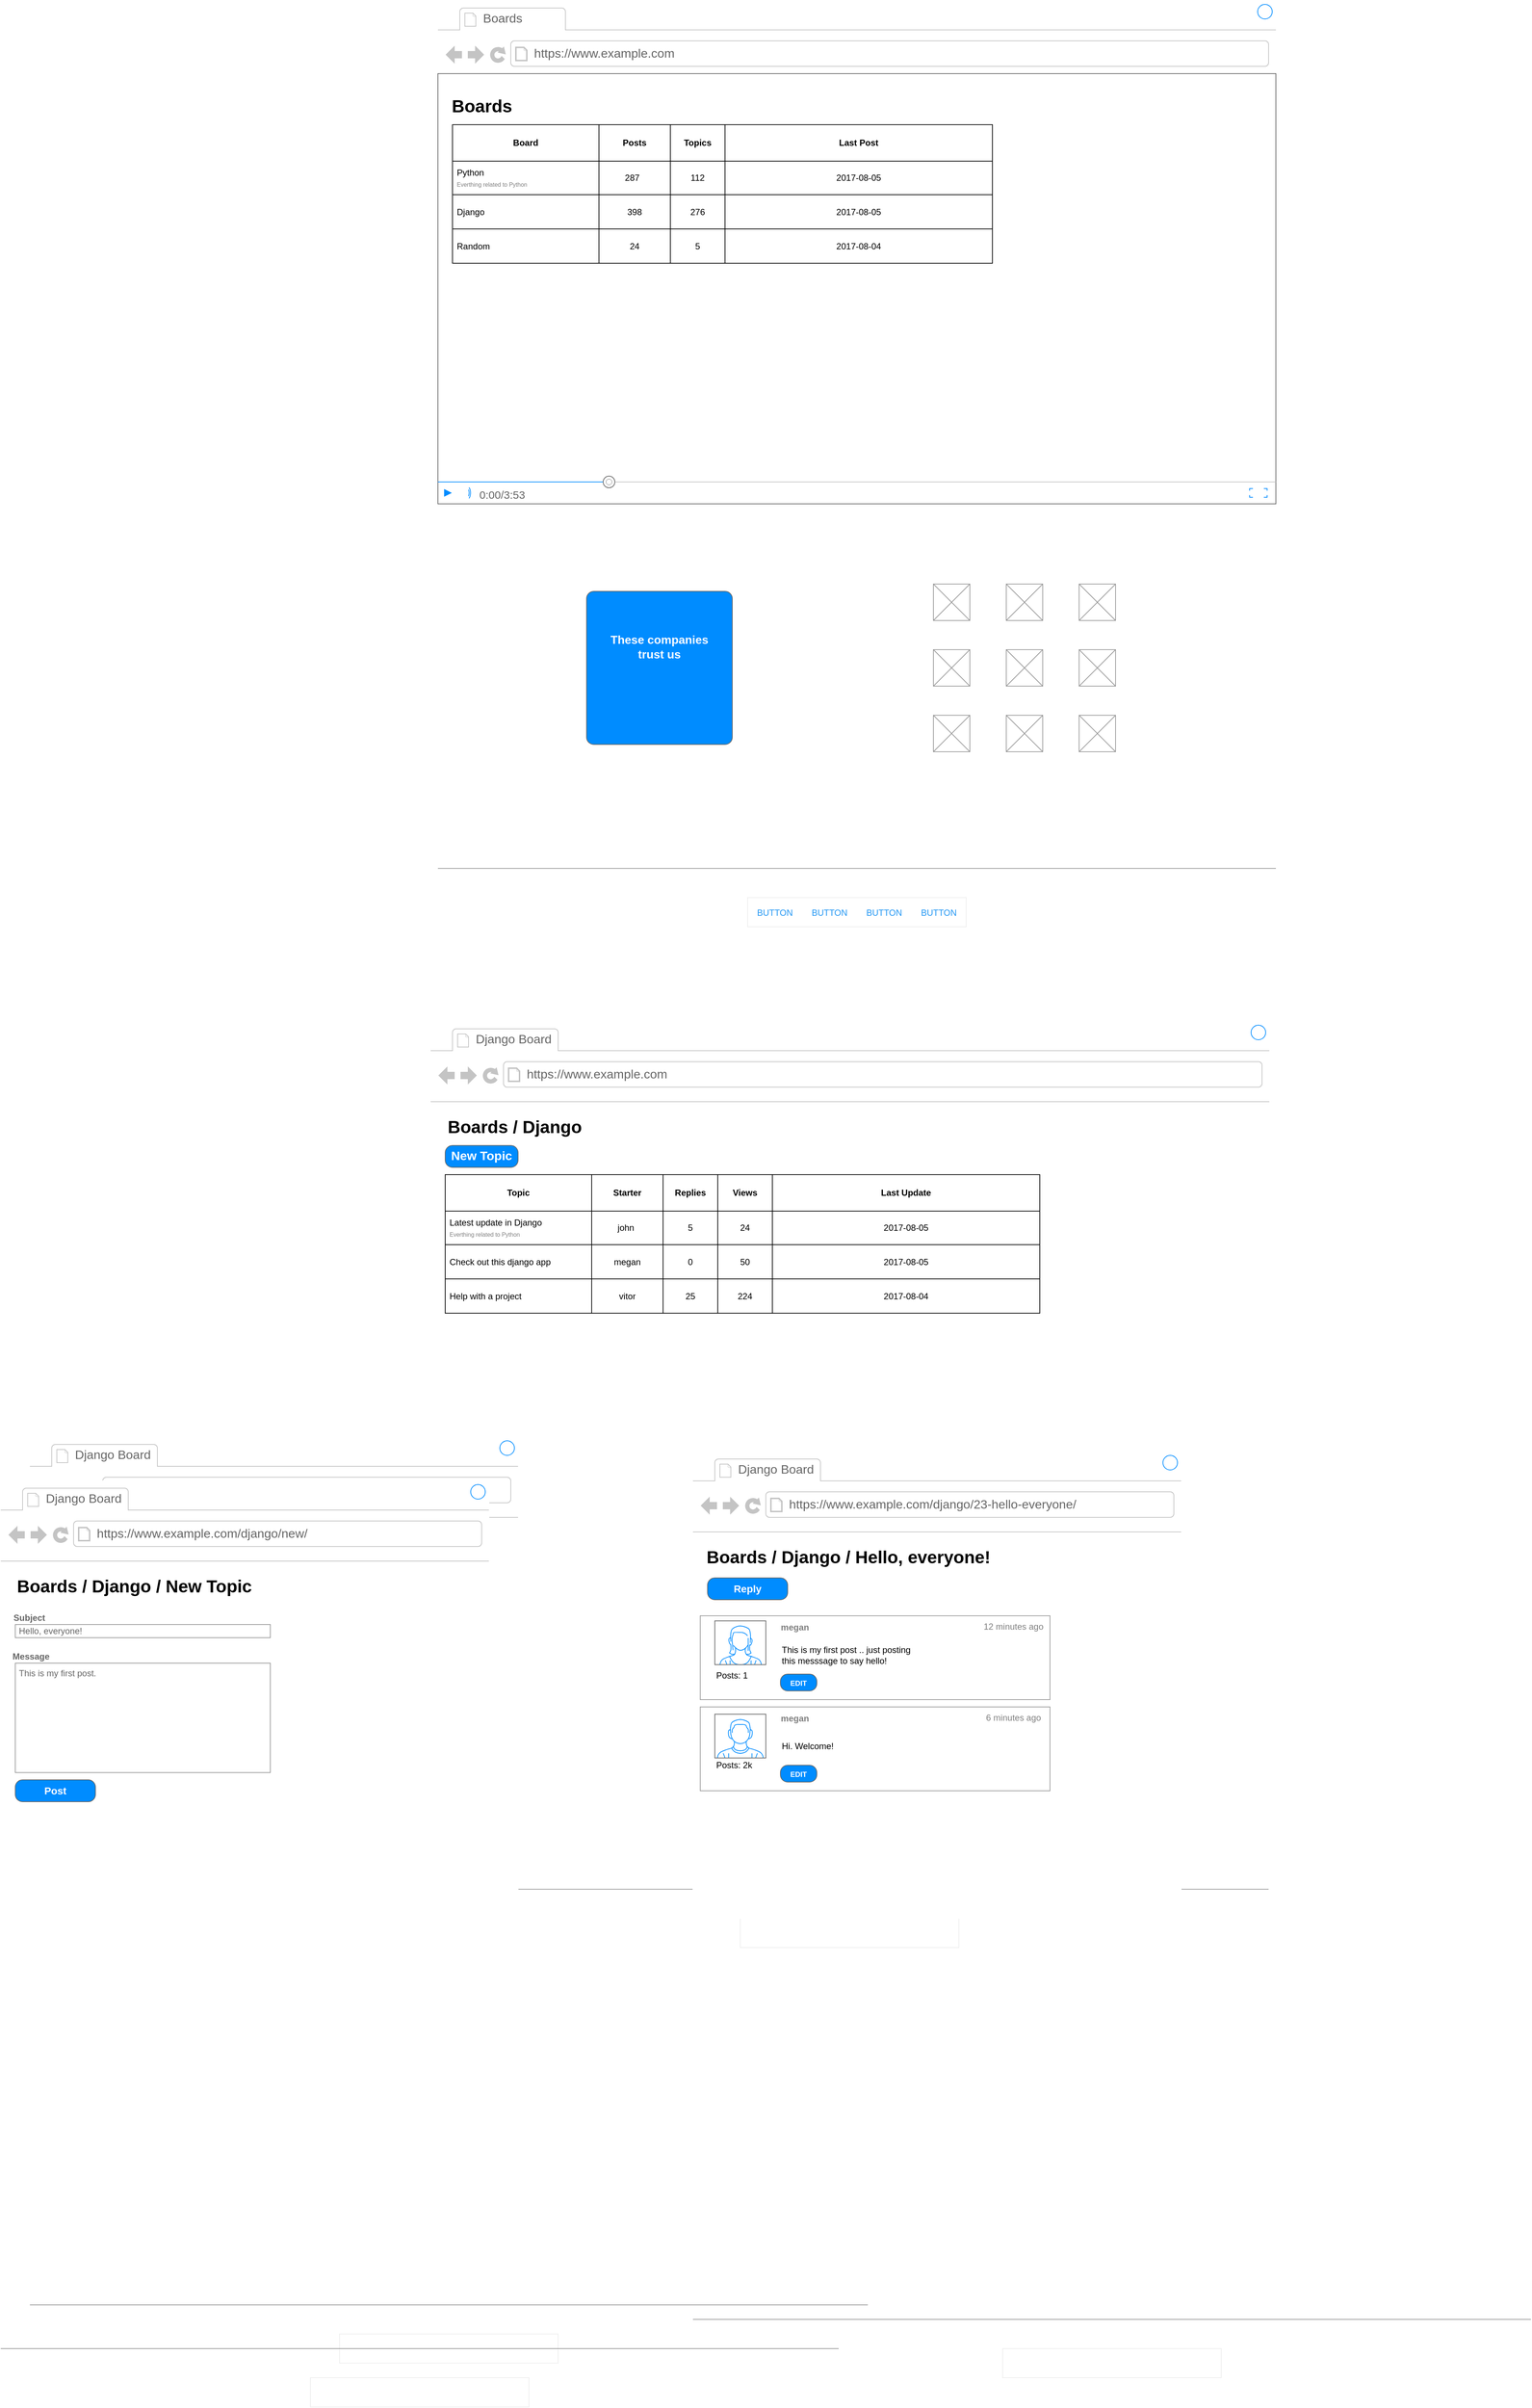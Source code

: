 <mxfile version="22.1.17" type="github">
  <diagram id="piDafpqhtRUU5qUU-vj8" name="Page-1">
    <mxGraphModel dx="1472" dy="533" grid="1" gridSize="10" guides="1" tooltips="1" connect="1" arrows="1" fold="1" page="1" pageScale="1" pageWidth="827" pageHeight="1169" math="0" shadow="0">
      <root>
        <mxCell id="0" />
        <mxCell id="1" parent="0" />
        <mxCell id="8962rQQDY3VNNf6We3Pp-1" value="" style="strokeWidth=1;shadow=0;dashed=0;align=center;html=1;shape=mxgraph.mockup.containers.browserWindow;rSize=0;strokeColor2=#008cff;strokeColor3=#c4c4c4;mainText=,;recursiveResize=0;strokeColor=#FFFFFF;fontColor=#FFFFFF;" parent="1" vertex="1">
          <mxGeometry x="30" y="20" width="1150" height="1330" as="geometry" />
        </mxCell>
        <mxCell id="8962rQQDY3VNNf6We3Pp-2" value="Boards" style="strokeWidth=1;shadow=0;dashed=0;align=center;html=1;shape=mxgraph.mockup.containers.anchor;fontSize=17;fontColor=#666666;align=left;" parent="8962rQQDY3VNNf6We3Pp-1" vertex="1">
          <mxGeometry x="60" y="12" width="110" height="26" as="geometry" />
        </mxCell>
        <mxCell id="8962rQQDY3VNNf6We3Pp-3" value="https://www.example.com" style="strokeWidth=1;shadow=0;dashed=0;align=center;html=1;shape=mxgraph.mockup.containers.anchor;rSize=0;fontSize=17;fontColor=#666666;align=left;" parent="8962rQQDY3VNNf6We3Pp-1" vertex="1">
          <mxGeometry x="130" y="60" width="250" height="26" as="geometry" />
        </mxCell>
        <mxCell id="8962rQQDY3VNNf6We3Pp-4" value="" style="verticalLabelPosition=bottom;shadow=0;dashed=0;align=center;html=1;verticalAlign=top;strokeWidth=1;shape=mxgraph.mockup.containers.videoPlayer;strokeColor=#666666;strokeColor2=#008cff;strokeColor3=#c4c4c4;textColor=#666666;fillColor2=#008cff;barHeight=30;barPos=20;" parent="8962rQQDY3VNNf6We3Pp-1" vertex="1">
          <mxGeometry y="100" width="1150" height="590" as="geometry" />
        </mxCell>
        <mxCell id="8962rQQDY3VNNf6We3Pp-18" value="" style="verticalLabelPosition=bottom;shadow=0;dashed=0;align=center;html=1;verticalAlign=top;strokeWidth=1;shape=mxgraph.mockup.graphics.simpleIcon;strokeColor=#999999;fontSize=13;fontColor=#0066CC;" parent="8962rQQDY3VNNf6We3Pp-1" vertex="1">
          <mxGeometry x="680" y="800" width="50" height="50" as="geometry" />
        </mxCell>
        <mxCell id="8962rQQDY3VNNf6We3Pp-19" value="" style="verticalLabelPosition=bottom;shadow=0;dashed=0;align=center;html=1;verticalAlign=top;strokeWidth=1;shape=mxgraph.mockup.graphics.simpleIcon;strokeColor=#999999;fontSize=13;fontColor=#0066CC;" parent="8962rQQDY3VNNf6We3Pp-1" vertex="1">
          <mxGeometry x="780" y="800" width="50" height="50" as="geometry" />
        </mxCell>
        <mxCell id="8962rQQDY3VNNf6We3Pp-20" value="" style="verticalLabelPosition=bottom;shadow=0;dashed=0;align=center;html=1;verticalAlign=top;strokeWidth=1;shape=mxgraph.mockup.graphics.simpleIcon;strokeColor=#999999;fontSize=13;fontColor=#0066CC;" parent="8962rQQDY3VNNf6We3Pp-1" vertex="1">
          <mxGeometry x="880" y="800" width="50" height="50" as="geometry" />
        </mxCell>
        <mxCell id="8962rQQDY3VNNf6We3Pp-21" value="" style="verticalLabelPosition=bottom;shadow=0;dashed=0;align=center;html=1;verticalAlign=top;strokeWidth=1;shape=mxgraph.mockup.graphics.simpleIcon;strokeColor=#999999;fontSize=13;fontColor=#0066CC;" parent="8962rQQDY3VNNf6We3Pp-1" vertex="1">
          <mxGeometry x="680" y="890" width="50" height="50" as="geometry" />
        </mxCell>
        <mxCell id="8962rQQDY3VNNf6We3Pp-22" value="" style="verticalLabelPosition=bottom;shadow=0;dashed=0;align=center;html=1;verticalAlign=top;strokeWidth=1;shape=mxgraph.mockup.graphics.simpleIcon;strokeColor=#999999;fontSize=13;fontColor=#0066CC;" parent="8962rQQDY3VNNf6We3Pp-1" vertex="1">
          <mxGeometry x="780" y="890" width="50" height="50" as="geometry" />
        </mxCell>
        <mxCell id="8962rQQDY3VNNf6We3Pp-23" value="" style="verticalLabelPosition=bottom;shadow=0;dashed=0;align=center;html=1;verticalAlign=top;strokeWidth=1;shape=mxgraph.mockup.graphics.simpleIcon;strokeColor=#999999;fontSize=13;fontColor=#0066CC;" parent="8962rQQDY3VNNf6We3Pp-1" vertex="1">
          <mxGeometry x="880" y="890" width="50" height="50" as="geometry" />
        </mxCell>
        <mxCell id="8962rQQDY3VNNf6We3Pp-24" value="" style="verticalLabelPosition=bottom;shadow=0;dashed=0;align=center;html=1;verticalAlign=top;strokeWidth=1;shape=mxgraph.mockup.graphics.simpleIcon;strokeColor=#999999;fontSize=13;fontColor=#0066CC;" parent="8962rQQDY3VNNf6We3Pp-1" vertex="1">
          <mxGeometry x="680" y="980" width="50" height="50" as="geometry" />
        </mxCell>
        <mxCell id="8962rQQDY3VNNf6We3Pp-25" value="" style="verticalLabelPosition=bottom;shadow=0;dashed=0;align=center;html=1;verticalAlign=top;strokeWidth=1;shape=mxgraph.mockup.graphics.simpleIcon;strokeColor=#999999;fontSize=13;fontColor=#0066CC;" parent="8962rQQDY3VNNf6We3Pp-1" vertex="1">
          <mxGeometry x="780" y="980" width="50" height="50" as="geometry" />
        </mxCell>
        <mxCell id="8962rQQDY3VNNf6We3Pp-26" value="" style="verticalLabelPosition=bottom;shadow=0;dashed=0;align=center;html=1;verticalAlign=top;strokeWidth=1;shape=mxgraph.mockup.graphics.simpleIcon;strokeColor=#999999;fontSize=13;fontColor=#0066CC;" parent="8962rQQDY3VNNf6We3Pp-1" vertex="1">
          <mxGeometry x="880" y="980" width="50" height="50" as="geometry" />
        </mxCell>
        <mxCell id="8962rQQDY3VNNf6We3Pp-27" value="" style="strokeWidth=1;shadow=0;dashed=0;align=center;html=1;shape=mxgraph.mockup.buttons.multiButton;fillColor=#008cff;strokeColor=#666666;mainText=;subText=;fontSize=13;fontColor=#0066CC;" parent="8962rQQDY3VNNf6We3Pp-1" vertex="1">
          <mxGeometry x="204" y="810" width="200" height="210" as="geometry" />
        </mxCell>
        <mxCell id="8962rQQDY3VNNf6We3Pp-28" value="These companies&lt;br&gt;trust us" style="strokeWidth=1;shadow=0;dashed=0;align=center;html=1;shape=mxgraph.mockup.anchor;fontSize=16;fontColor=#ffffff;fontStyle=1;whiteSpace=wrap;" parent="8962rQQDY3VNNf6We3Pp-27" vertex="1">
          <mxGeometry y="33.6" width="200" height="84" as="geometry" />
        </mxCell>
        <mxCell id="8962rQQDY3VNNf6We3Pp-29" value="" style="strokeWidth=1;shadow=0;dashed=0;align=center;html=1;shape=mxgraph.mockup.anchor;fontSize=12;fontColor=#ffffff;fontStyle=1;whiteSpace=wrap;" parent="8962rQQDY3VNNf6We3Pp-27" vertex="1">
          <mxGeometry y="126" width="200" height="42" as="geometry" />
        </mxCell>
        <mxCell id="8962rQQDY3VNNf6We3Pp-35" value="" style="verticalLabelPosition=bottom;shadow=0;dashed=0;align=center;html=1;verticalAlign=top;strokeWidth=1;shape=mxgraph.mockup.markup.line;strokeColor=#999999;fillColor=#008CFF;fontSize=13;fontColor=#0066CC;" parent="8962rQQDY3VNNf6We3Pp-1" vertex="1">
          <mxGeometry y="1180" width="1150" height="20" as="geometry" />
        </mxCell>
        <mxCell id="8962rQQDY3VNNf6We3Pp-30" value="" style="shape=rect;fillColor=#ffffff;strokeColor=#eeeeee;shadow=0;fontSize=13;fontColor=#0066CC;" parent="8962rQQDY3VNNf6We3Pp-1" vertex="1">
          <mxGeometry x="425" y="1230" width="300" height="40" as="geometry" />
        </mxCell>
        <mxCell id="8962rQQDY3VNNf6We3Pp-31" value="BUTTON" style="shape=rect;strokeColor=none;fillColor=none;fontSize=12;fontColor=#2196F3;dashed=0;" parent="8962rQQDY3VNNf6We3Pp-30" vertex="1">
          <mxGeometry width="75" height="40" as="geometry" />
        </mxCell>
        <mxCell id="8962rQQDY3VNNf6We3Pp-32" value="BUTTON" style="shape=rect;strokeColor=none;fillColor=none;fontSize=12;fontColor=#2196F3;dashed=0;" parent="8962rQQDY3VNNf6We3Pp-30" vertex="1">
          <mxGeometry x="75" width="75" height="40" as="geometry" />
        </mxCell>
        <mxCell id="8962rQQDY3VNNf6We3Pp-33" value="BUTTON" style="shape=rect;strokeColor=none;fillColor=none;fontSize=12;fontColor=#2196F3;dashed=0;" parent="8962rQQDY3VNNf6We3Pp-30" vertex="1">
          <mxGeometry x="150" width="75" height="40" as="geometry" />
        </mxCell>
        <mxCell id="8962rQQDY3VNNf6We3Pp-34" value="BUTTON" style="shape=rect;strokeColor=none;fillColor=none;fontSize=12;fontColor=#2196F3;dashed=0;" parent="8962rQQDY3VNNf6We3Pp-30" vertex="1">
          <mxGeometry x="225" width="75" height="40" as="geometry" />
        </mxCell>
        <mxCell id="8962rQQDY3VNNf6We3Pp-36" value="" style="shape=image;html=1;verticalAlign=top;verticalLabelPosition=bottom;labelBackgroundColor=#ffffff;imageAspect=0;aspect=fixed;image=https://cdn3.iconfinder.com/data/icons/peelicons-vol-1/50/LinkedIn-128.png;fillColor=#008CFF;fontSize=13;fontColor=#0066CC;" parent="8962rQQDY3VNNf6We3Pp-1" vertex="1">
          <mxGeometry x="870" y="1235" width="30" height="30" as="geometry" />
        </mxCell>
        <mxCell id="8962rQQDY3VNNf6We3Pp-37" value="" style="shape=image;html=1;verticalAlign=top;verticalLabelPosition=bottom;labelBackgroundColor=#ffffff;imageAspect=0;aspect=fixed;image=https://cdn3.iconfinder.com/data/icons/peelicons-vol-1/50/Facebook-128.png;fillColor=#008CFF;fontSize=13;fontColor=#0066CC;" parent="8962rQQDY3VNNf6We3Pp-1" vertex="1">
          <mxGeometry x="920" y="1235" width="30" height="30" as="geometry" />
        </mxCell>
        <mxCell id="8962rQQDY3VNNf6We3Pp-38" value="" style="shape=image;html=1;verticalAlign=top;verticalLabelPosition=bottom;labelBackgroundColor=#ffffff;imageAspect=0;aspect=fixed;image=https://cdn3.iconfinder.com/data/icons/peelicons-vol-1/50/Twitter-128.png;fillColor=#008CFF;fontSize=13;fontColor=#0066CC;" parent="8962rQQDY3VNNf6We3Pp-1" vertex="1">
          <mxGeometry x="970" y="1235" width="30" height="30" as="geometry" />
        </mxCell>
        <mxCell id="S-aHRPFoCMXhp_Hrwsch-1" value="Boards" style="text;strokeColor=none;fillColor=none;html=1;fontSize=24;fontStyle=1;verticalAlign=middle;align=center;" vertex="1" parent="8962rQQDY3VNNf6We3Pp-1">
          <mxGeometry x="20" y="140" width="80" height="10" as="geometry" />
        </mxCell>
        <mxCell id="S-aHRPFoCMXhp_Hrwsch-2" value="" style="childLayout=tableLayout;recursiveResize=0;shadow=0;fillColor=default;align=right;strokeColor=default;" vertex="1" parent="8962rQQDY3VNNf6We3Pp-1">
          <mxGeometry x="20" y="170" width="741" height="190" as="geometry" />
        </mxCell>
        <mxCell id="S-aHRPFoCMXhp_Hrwsch-3" value="" style="shape=tableRow;horizontal=0;startSize=0;swimlaneHead=0;swimlaneBody=0;top=0;left=0;bottom=0;right=0;dropTarget=0;collapsible=0;recursiveResize=0;expand=0;fontStyle=0;fillColor=none;strokeColor=inherit;" vertex="1" parent="S-aHRPFoCMXhp_Hrwsch-2">
          <mxGeometry width="741" height="50" as="geometry" />
        </mxCell>
        <mxCell id="S-aHRPFoCMXhp_Hrwsch-4" value="&lt;b&gt;Board&lt;/b&gt;" style="connectable=0;recursiveResize=0;strokeColor=inherit;fillColor=none;align=center;whiteSpace=wrap;html=1;" vertex="1" parent="S-aHRPFoCMXhp_Hrwsch-3">
          <mxGeometry width="201" height="50" as="geometry">
            <mxRectangle width="201" height="50" as="alternateBounds" />
          </mxGeometry>
        </mxCell>
        <mxCell id="S-aHRPFoCMXhp_Hrwsch-5" value="&lt;b&gt;Posts&lt;/b&gt;" style="connectable=0;recursiveResize=0;strokeColor=inherit;fillColor=none;align=center;whiteSpace=wrap;html=1;" vertex="1" parent="S-aHRPFoCMXhp_Hrwsch-3">
          <mxGeometry x="201" width="98" height="50" as="geometry">
            <mxRectangle width="98" height="50" as="alternateBounds" />
          </mxGeometry>
        </mxCell>
        <mxCell id="S-aHRPFoCMXhp_Hrwsch-6" value="Topics" style="connectable=0;recursiveResize=0;strokeColor=inherit;fillColor=none;align=center;whiteSpace=wrap;html=1;fontStyle=1" vertex="1" parent="S-aHRPFoCMXhp_Hrwsch-3">
          <mxGeometry x="299" width="75" height="50" as="geometry">
            <mxRectangle width="75" height="50" as="alternateBounds" />
          </mxGeometry>
        </mxCell>
        <mxCell id="S-aHRPFoCMXhp_Hrwsch-15" value="Last Post" style="connectable=0;recursiveResize=0;strokeColor=inherit;fillColor=none;align=center;whiteSpace=wrap;html=1;fontStyle=1" vertex="1" parent="S-aHRPFoCMXhp_Hrwsch-3">
          <mxGeometry x="374" width="367" height="50" as="geometry">
            <mxRectangle width="367" height="50" as="alternateBounds" />
          </mxGeometry>
        </mxCell>
        <mxCell id="S-aHRPFoCMXhp_Hrwsch-7" style="shape=tableRow;horizontal=0;startSize=0;swimlaneHead=0;swimlaneBody=0;top=0;left=0;bottom=0;right=0;dropTarget=0;collapsible=0;recursiveResize=0;expand=0;fontStyle=0;fillColor=none;strokeColor=inherit;" vertex="1" parent="S-aHRPFoCMXhp_Hrwsch-2">
          <mxGeometry y="50" width="741" height="46" as="geometry" />
        </mxCell>
        <mxCell id="S-aHRPFoCMXhp_Hrwsch-8" value="Python&lt;br&gt;&lt;font color=&quot;#808080&quot; style=&quot;font-size: 8px;&quot;&gt;Everthing related to Python&lt;/font&gt;" style="connectable=0;recursiveResize=0;strokeColor=inherit;fillColor=none;align=left;whiteSpace=wrap;html=1;spacingLeft=4;" vertex="1" parent="S-aHRPFoCMXhp_Hrwsch-7">
          <mxGeometry width="201" height="46" as="geometry">
            <mxRectangle width="201" height="46" as="alternateBounds" />
          </mxGeometry>
        </mxCell>
        <mxCell id="S-aHRPFoCMXhp_Hrwsch-9" value="287&lt;span style=&quot;white-space: pre;&quot;&gt;&#x9;&lt;/span&gt;" style="connectable=0;recursiveResize=0;strokeColor=inherit;fillColor=none;align=center;whiteSpace=wrap;html=1;" vertex="1" parent="S-aHRPFoCMXhp_Hrwsch-7">
          <mxGeometry x="201" width="98" height="46" as="geometry">
            <mxRectangle width="98" height="46" as="alternateBounds" />
          </mxGeometry>
        </mxCell>
        <mxCell id="S-aHRPFoCMXhp_Hrwsch-10" value="112" style="connectable=0;recursiveResize=0;strokeColor=inherit;fillColor=none;align=center;whiteSpace=wrap;html=1;" vertex="1" parent="S-aHRPFoCMXhp_Hrwsch-7">
          <mxGeometry x="299" width="75" height="46" as="geometry">
            <mxRectangle width="75" height="46" as="alternateBounds" />
          </mxGeometry>
        </mxCell>
        <mxCell id="S-aHRPFoCMXhp_Hrwsch-16" value="2017-08-05" style="connectable=0;recursiveResize=0;strokeColor=inherit;fillColor=none;align=center;whiteSpace=wrap;html=1;" vertex="1" parent="S-aHRPFoCMXhp_Hrwsch-7">
          <mxGeometry x="374" width="367" height="46" as="geometry">
            <mxRectangle width="367" height="46" as="alternateBounds" />
          </mxGeometry>
        </mxCell>
        <mxCell id="S-aHRPFoCMXhp_Hrwsch-11" style="shape=tableRow;horizontal=0;startSize=0;swimlaneHead=0;swimlaneBody=0;top=0;left=0;bottom=0;right=0;dropTarget=0;collapsible=0;recursiveResize=0;expand=0;fontStyle=0;fillColor=none;strokeColor=inherit;" vertex="1" parent="S-aHRPFoCMXhp_Hrwsch-2">
          <mxGeometry y="96" width="741" height="47" as="geometry" />
        </mxCell>
        <mxCell id="S-aHRPFoCMXhp_Hrwsch-12" value="Django" style="connectable=0;recursiveResize=0;strokeColor=inherit;fillColor=none;align=left;whiteSpace=wrap;html=1;spacingLeft=4;" vertex="1" parent="S-aHRPFoCMXhp_Hrwsch-11">
          <mxGeometry width="201" height="47" as="geometry">
            <mxRectangle width="201" height="47" as="alternateBounds" />
          </mxGeometry>
        </mxCell>
        <mxCell id="S-aHRPFoCMXhp_Hrwsch-13" value="398&lt;br&gt;" style="connectable=0;recursiveResize=0;strokeColor=inherit;fillColor=none;align=center;whiteSpace=wrap;html=1;" vertex="1" parent="S-aHRPFoCMXhp_Hrwsch-11">
          <mxGeometry x="201" width="98" height="47" as="geometry">
            <mxRectangle width="98" height="47" as="alternateBounds" />
          </mxGeometry>
        </mxCell>
        <mxCell id="S-aHRPFoCMXhp_Hrwsch-14" value="276" style="connectable=0;recursiveResize=0;strokeColor=inherit;fillColor=none;align=center;whiteSpace=wrap;html=1;" vertex="1" parent="S-aHRPFoCMXhp_Hrwsch-11">
          <mxGeometry x="299" width="75" height="47" as="geometry">
            <mxRectangle width="75" height="47" as="alternateBounds" />
          </mxGeometry>
        </mxCell>
        <mxCell id="S-aHRPFoCMXhp_Hrwsch-17" value="2017-08-05" style="connectable=0;recursiveResize=0;strokeColor=inherit;fillColor=none;align=center;whiteSpace=wrap;html=1;" vertex="1" parent="S-aHRPFoCMXhp_Hrwsch-11">
          <mxGeometry x="374" width="367" height="47" as="geometry">
            <mxRectangle width="367" height="47" as="alternateBounds" />
          </mxGeometry>
        </mxCell>
        <mxCell id="S-aHRPFoCMXhp_Hrwsch-21" style="shape=tableRow;horizontal=0;startSize=0;swimlaneHead=0;swimlaneBody=0;top=0;left=0;bottom=0;right=0;dropTarget=0;collapsible=0;recursiveResize=0;expand=0;fontStyle=0;fillColor=none;strokeColor=inherit;" vertex="1" parent="S-aHRPFoCMXhp_Hrwsch-2">
          <mxGeometry y="143" width="741" height="47" as="geometry" />
        </mxCell>
        <mxCell id="S-aHRPFoCMXhp_Hrwsch-22" value="Random" style="connectable=0;recursiveResize=0;strokeColor=inherit;fillColor=none;align=left;whiteSpace=wrap;html=1;spacingLeft=4;" vertex="1" parent="S-aHRPFoCMXhp_Hrwsch-21">
          <mxGeometry width="201" height="47" as="geometry">
            <mxRectangle width="201" height="47" as="alternateBounds" />
          </mxGeometry>
        </mxCell>
        <mxCell id="S-aHRPFoCMXhp_Hrwsch-23" value="24" style="connectable=0;recursiveResize=0;strokeColor=inherit;fillColor=none;align=center;whiteSpace=wrap;html=1;" vertex="1" parent="S-aHRPFoCMXhp_Hrwsch-21">
          <mxGeometry x="201" width="98" height="47" as="geometry">
            <mxRectangle width="98" height="47" as="alternateBounds" />
          </mxGeometry>
        </mxCell>
        <mxCell id="S-aHRPFoCMXhp_Hrwsch-24" value="5" style="connectable=0;recursiveResize=0;strokeColor=inherit;fillColor=none;align=center;whiteSpace=wrap;html=1;" vertex="1" parent="S-aHRPFoCMXhp_Hrwsch-21">
          <mxGeometry x="299" width="75" height="47" as="geometry">
            <mxRectangle width="75" height="47" as="alternateBounds" />
          </mxGeometry>
        </mxCell>
        <mxCell id="S-aHRPFoCMXhp_Hrwsch-26" value="2017-08-04" style="connectable=0;recursiveResize=0;strokeColor=inherit;fillColor=none;align=center;whiteSpace=wrap;html=1;" vertex="1" parent="S-aHRPFoCMXhp_Hrwsch-21">
          <mxGeometry x="374" width="367" height="47" as="geometry">
            <mxRectangle width="367" height="47" as="alternateBounds" />
          </mxGeometry>
        </mxCell>
        <mxCell id="S-aHRPFoCMXhp_Hrwsch-30" value="" style="strokeWidth=1;shadow=0;dashed=0;align=center;html=1;shape=mxgraph.mockup.containers.browserWindow;rSize=0;strokeColor2=#008cff;strokeColor3=#c4c4c4;mainText=,;recursiveResize=0;strokeColor=#FFFFFF;fontColor=#FFFFFF;" vertex="1" parent="1">
          <mxGeometry x="20" y="1420" width="1151" height="480" as="geometry" />
        </mxCell>
        <mxCell id="S-aHRPFoCMXhp_Hrwsch-31" value="Django Board" style="strokeWidth=1;shadow=0;dashed=0;align=center;html=1;shape=mxgraph.mockup.containers.anchor;fontSize=17;fontColor=#666666;align=left;" vertex="1" parent="S-aHRPFoCMXhp_Hrwsch-30">
          <mxGeometry x="60" y="12" width="110" height="26" as="geometry" />
        </mxCell>
        <mxCell id="S-aHRPFoCMXhp_Hrwsch-32" value="https://www.example.com" style="strokeWidth=1;shadow=0;dashed=0;align=center;html=1;shape=mxgraph.mockup.containers.anchor;rSize=0;fontSize=17;fontColor=#666666;align=left;" vertex="1" parent="S-aHRPFoCMXhp_Hrwsch-30">
          <mxGeometry x="130" y="60" width="250" height="26" as="geometry" />
        </mxCell>
        <mxCell id="S-aHRPFoCMXhp_Hrwsch-46" value="" style="verticalLabelPosition=bottom;shadow=0;dashed=0;align=center;html=1;verticalAlign=top;strokeWidth=1;shape=mxgraph.mockup.markup.line;strokeColor=#999999;fillColor=#008CFF;fontSize=13;fontColor=#0066CC;" vertex="1" parent="S-aHRPFoCMXhp_Hrwsch-30">
          <mxGeometry y="1180" width="1150" height="20" as="geometry" />
        </mxCell>
        <mxCell id="S-aHRPFoCMXhp_Hrwsch-47" value="" style="shape=rect;fillColor=#ffffff;strokeColor=#eeeeee;shadow=0;fontSize=13;fontColor=#0066CC;" vertex="1" parent="S-aHRPFoCMXhp_Hrwsch-30">
          <mxGeometry x="425" y="1230" width="300" height="40" as="geometry" />
        </mxCell>
        <mxCell id="S-aHRPFoCMXhp_Hrwsch-55" value="Boards / Django" style="text;strokeColor=none;fillColor=none;html=1;fontSize=24;fontStyle=1;verticalAlign=middle;align=center;" vertex="1" parent="S-aHRPFoCMXhp_Hrwsch-30">
          <mxGeometry x="75" y="140" width="80" height="10" as="geometry" />
        </mxCell>
        <mxCell id="S-aHRPFoCMXhp_Hrwsch-56" value="" style="childLayout=tableLayout;recursiveResize=0;shadow=0;fillColor=default;align=right;strokeColor=default;" vertex="1" parent="S-aHRPFoCMXhp_Hrwsch-30">
          <mxGeometry x="20" y="210" width="816" height="190" as="geometry" />
        </mxCell>
        <mxCell id="S-aHRPFoCMXhp_Hrwsch-57" value="" style="shape=tableRow;horizontal=0;startSize=0;swimlaneHead=0;swimlaneBody=0;top=0;left=0;bottom=0;right=0;dropTarget=0;collapsible=0;recursiveResize=0;expand=0;fontStyle=0;fillColor=none;strokeColor=inherit;" vertex="1" parent="S-aHRPFoCMXhp_Hrwsch-56">
          <mxGeometry width="816" height="50" as="geometry" />
        </mxCell>
        <mxCell id="S-aHRPFoCMXhp_Hrwsch-58" value="&lt;b&gt;Topic&lt;br&gt;&lt;/b&gt;" style="connectable=0;recursiveResize=0;strokeColor=inherit;fillColor=none;align=center;whiteSpace=wrap;html=1;" vertex="1" parent="S-aHRPFoCMXhp_Hrwsch-57">
          <mxGeometry width="201" height="50" as="geometry">
            <mxRectangle width="201" height="50" as="alternateBounds" />
          </mxGeometry>
        </mxCell>
        <mxCell id="S-aHRPFoCMXhp_Hrwsch-59" value="&lt;b&gt;Starter&lt;/b&gt;" style="connectable=0;recursiveResize=0;strokeColor=inherit;fillColor=none;align=center;whiteSpace=wrap;html=1;" vertex="1" parent="S-aHRPFoCMXhp_Hrwsch-57">
          <mxGeometry x="201" width="98" height="50" as="geometry">
            <mxRectangle width="98" height="50" as="alternateBounds" />
          </mxGeometry>
        </mxCell>
        <mxCell id="S-aHRPFoCMXhp_Hrwsch-60" value="Replies" style="connectable=0;recursiveResize=0;strokeColor=inherit;fillColor=none;align=center;whiteSpace=wrap;html=1;fontStyle=1" vertex="1" parent="S-aHRPFoCMXhp_Hrwsch-57">
          <mxGeometry x="299" width="75" height="50" as="geometry">
            <mxRectangle width="75" height="50" as="alternateBounds" />
          </mxGeometry>
        </mxCell>
        <mxCell id="S-aHRPFoCMXhp_Hrwsch-87" value="Views" style="connectable=0;recursiveResize=0;strokeColor=inherit;fillColor=none;align=center;whiteSpace=wrap;html=1;fontStyle=1" vertex="1" parent="S-aHRPFoCMXhp_Hrwsch-57">
          <mxGeometry x="374" width="75" height="50" as="geometry">
            <mxRectangle width="75" height="50" as="alternateBounds" />
          </mxGeometry>
        </mxCell>
        <mxCell id="S-aHRPFoCMXhp_Hrwsch-61" value="Last Update" style="connectable=0;recursiveResize=0;strokeColor=inherit;fillColor=none;align=center;whiteSpace=wrap;html=1;fontStyle=1" vertex="1" parent="S-aHRPFoCMXhp_Hrwsch-57">
          <mxGeometry x="449" width="367" height="50" as="geometry">
            <mxRectangle width="367" height="50" as="alternateBounds" />
          </mxGeometry>
        </mxCell>
        <mxCell id="S-aHRPFoCMXhp_Hrwsch-62" style="shape=tableRow;horizontal=0;startSize=0;swimlaneHead=0;swimlaneBody=0;top=0;left=0;bottom=0;right=0;dropTarget=0;collapsible=0;recursiveResize=0;expand=0;fontStyle=0;fillColor=none;strokeColor=inherit;" vertex="1" parent="S-aHRPFoCMXhp_Hrwsch-56">
          <mxGeometry y="50" width="816" height="46" as="geometry" />
        </mxCell>
        <mxCell id="S-aHRPFoCMXhp_Hrwsch-63" value="Latest update in Django&lt;br&gt;&lt;font color=&quot;#808080&quot; style=&quot;font-size: 8px;&quot;&gt;Everthing related to Python&lt;/font&gt;" style="connectable=0;recursiveResize=0;strokeColor=inherit;fillColor=none;align=left;whiteSpace=wrap;html=1;spacingLeft=4;" vertex="1" parent="S-aHRPFoCMXhp_Hrwsch-62">
          <mxGeometry width="201" height="46" as="geometry">
            <mxRectangle width="201" height="46" as="alternateBounds" />
          </mxGeometry>
        </mxCell>
        <mxCell id="S-aHRPFoCMXhp_Hrwsch-64" value="john&lt;span style=&quot;white-space: pre;&quot;&gt;&#x9;&lt;/span&gt;" style="connectable=0;recursiveResize=0;strokeColor=inherit;fillColor=none;align=center;whiteSpace=wrap;html=1;" vertex="1" parent="S-aHRPFoCMXhp_Hrwsch-62">
          <mxGeometry x="201" width="98" height="46" as="geometry">
            <mxRectangle width="98" height="46" as="alternateBounds" />
          </mxGeometry>
        </mxCell>
        <mxCell id="S-aHRPFoCMXhp_Hrwsch-65" value="5" style="connectable=0;recursiveResize=0;strokeColor=inherit;fillColor=none;align=center;whiteSpace=wrap;html=1;" vertex="1" parent="S-aHRPFoCMXhp_Hrwsch-62">
          <mxGeometry x="299" width="75" height="46" as="geometry">
            <mxRectangle width="75" height="46" as="alternateBounds" />
          </mxGeometry>
        </mxCell>
        <mxCell id="S-aHRPFoCMXhp_Hrwsch-88" value="24" style="connectable=0;recursiveResize=0;strokeColor=inherit;fillColor=none;align=center;whiteSpace=wrap;html=1;" vertex="1" parent="S-aHRPFoCMXhp_Hrwsch-62">
          <mxGeometry x="374" width="75" height="46" as="geometry">
            <mxRectangle width="75" height="46" as="alternateBounds" />
          </mxGeometry>
        </mxCell>
        <mxCell id="S-aHRPFoCMXhp_Hrwsch-66" value="2017-08-05" style="connectable=0;recursiveResize=0;strokeColor=inherit;fillColor=none;align=center;whiteSpace=wrap;html=1;" vertex="1" parent="S-aHRPFoCMXhp_Hrwsch-62">
          <mxGeometry x="449" width="367" height="46" as="geometry">
            <mxRectangle width="367" height="46" as="alternateBounds" />
          </mxGeometry>
        </mxCell>
        <mxCell id="S-aHRPFoCMXhp_Hrwsch-67" style="shape=tableRow;horizontal=0;startSize=0;swimlaneHead=0;swimlaneBody=0;top=0;left=0;bottom=0;right=0;dropTarget=0;collapsible=0;recursiveResize=0;expand=0;fontStyle=0;fillColor=none;strokeColor=inherit;" vertex="1" parent="S-aHRPFoCMXhp_Hrwsch-56">
          <mxGeometry y="96" width="816" height="47" as="geometry" />
        </mxCell>
        <mxCell id="S-aHRPFoCMXhp_Hrwsch-68" value="Check out this django app" style="connectable=0;recursiveResize=0;strokeColor=inherit;fillColor=none;align=left;whiteSpace=wrap;html=1;spacingLeft=4;" vertex="1" parent="S-aHRPFoCMXhp_Hrwsch-67">
          <mxGeometry width="201" height="47" as="geometry">
            <mxRectangle width="201" height="47" as="alternateBounds" />
          </mxGeometry>
        </mxCell>
        <mxCell id="S-aHRPFoCMXhp_Hrwsch-69" value="megan" style="connectable=0;recursiveResize=0;strokeColor=inherit;fillColor=none;align=center;whiteSpace=wrap;html=1;" vertex="1" parent="S-aHRPFoCMXhp_Hrwsch-67">
          <mxGeometry x="201" width="98" height="47" as="geometry">
            <mxRectangle width="98" height="47" as="alternateBounds" />
          </mxGeometry>
        </mxCell>
        <mxCell id="S-aHRPFoCMXhp_Hrwsch-70" value="0" style="connectable=0;recursiveResize=0;strokeColor=inherit;fillColor=none;align=center;whiteSpace=wrap;html=1;" vertex="1" parent="S-aHRPFoCMXhp_Hrwsch-67">
          <mxGeometry x="299" width="75" height="47" as="geometry">
            <mxRectangle width="75" height="47" as="alternateBounds" />
          </mxGeometry>
        </mxCell>
        <mxCell id="S-aHRPFoCMXhp_Hrwsch-89" value="50" style="connectable=0;recursiveResize=0;strokeColor=inherit;fillColor=none;align=center;whiteSpace=wrap;html=1;" vertex="1" parent="S-aHRPFoCMXhp_Hrwsch-67">
          <mxGeometry x="374" width="75" height="47" as="geometry">
            <mxRectangle width="75" height="47" as="alternateBounds" />
          </mxGeometry>
        </mxCell>
        <mxCell id="S-aHRPFoCMXhp_Hrwsch-71" value="2017-08-05" style="connectable=0;recursiveResize=0;strokeColor=inherit;fillColor=none;align=center;whiteSpace=wrap;html=1;" vertex="1" parent="S-aHRPFoCMXhp_Hrwsch-67">
          <mxGeometry x="449" width="367" height="47" as="geometry">
            <mxRectangle width="367" height="47" as="alternateBounds" />
          </mxGeometry>
        </mxCell>
        <mxCell id="S-aHRPFoCMXhp_Hrwsch-72" style="shape=tableRow;horizontal=0;startSize=0;swimlaneHead=0;swimlaneBody=0;top=0;left=0;bottom=0;right=0;dropTarget=0;collapsible=0;recursiveResize=0;expand=0;fontStyle=0;fillColor=none;strokeColor=inherit;" vertex="1" parent="S-aHRPFoCMXhp_Hrwsch-56">
          <mxGeometry y="143" width="816" height="47" as="geometry" />
        </mxCell>
        <mxCell id="S-aHRPFoCMXhp_Hrwsch-73" value="Help with a project" style="connectable=0;recursiveResize=0;strokeColor=inherit;fillColor=none;align=left;whiteSpace=wrap;html=1;spacingLeft=4;" vertex="1" parent="S-aHRPFoCMXhp_Hrwsch-72">
          <mxGeometry width="201" height="47" as="geometry">
            <mxRectangle width="201" height="47" as="alternateBounds" />
          </mxGeometry>
        </mxCell>
        <mxCell id="S-aHRPFoCMXhp_Hrwsch-74" value="vitor" style="connectable=0;recursiveResize=0;strokeColor=inherit;fillColor=none;align=center;whiteSpace=wrap;html=1;" vertex="1" parent="S-aHRPFoCMXhp_Hrwsch-72">
          <mxGeometry x="201" width="98" height="47" as="geometry">
            <mxRectangle width="98" height="47" as="alternateBounds" />
          </mxGeometry>
        </mxCell>
        <mxCell id="S-aHRPFoCMXhp_Hrwsch-75" value="25" style="connectable=0;recursiveResize=0;strokeColor=inherit;fillColor=none;align=center;whiteSpace=wrap;html=1;" vertex="1" parent="S-aHRPFoCMXhp_Hrwsch-72">
          <mxGeometry x="299" width="75" height="47" as="geometry">
            <mxRectangle width="75" height="47" as="alternateBounds" />
          </mxGeometry>
        </mxCell>
        <mxCell id="S-aHRPFoCMXhp_Hrwsch-90" value="224" style="connectable=0;recursiveResize=0;strokeColor=inherit;fillColor=none;align=center;whiteSpace=wrap;html=1;" vertex="1" parent="S-aHRPFoCMXhp_Hrwsch-72">
          <mxGeometry x="374" width="75" height="47" as="geometry">
            <mxRectangle width="75" height="47" as="alternateBounds" />
          </mxGeometry>
        </mxCell>
        <mxCell id="S-aHRPFoCMXhp_Hrwsch-76" value="2017-08-04" style="connectable=0;recursiveResize=0;strokeColor=inherit;fillColor=none;align=center;whiteSpace=wrap;html=1;" vertex="1" parent="S-aHRPFoCMXhp_Hrwsch-72">
          <mxGeometry x="449" width="367" height="47" as="geometry">
            <mxRectangle width="367" height="47" as="alternateBounds" />
          </mxGeometry>
        </mxCell>
        <mxCell id="S-aHRPFoCMXhp_Hrwsch-82" value="New Topic" style="strokeWidth=1;shadow=0;dashed=0;align=center;html=1;shape=mxgraph.mockup.buttons.button;strokeColor=#666666;fontColor=#ffffff;mainText=;buttonStyle=round;fontSize=17;fontStyle=1;fillColor=#008cff;whiteSpace=wrap;" vertex="1" parent="S-aHRPFoCMXhp_Hrwsch-30">
          <mxGeometry x="20" y="170" width="100" height="30" as="geometry" />
        </mxCell>
        <mxCell id="S-aHRPFoCMXhp_Hrwsch-192" value="" style="strokeWidth=1;shadow=0;dashed=0;align=center;html=1;shape=mxgraph.mockup.containers.browserWindow;rSize=0;strokeColor2=#008cff;strokeColor3=#c4c4c4;mainText=,;recursiveResize=0;strokeColor=#FFFFFF;fontColor=#FFFFFF;" vertex="1" parent="1">
          <mxGeometry x="-530" y="1990" width="670" height="870" as="geometry" />
        </mxCell>
        <mxCell id="S-aHRPFoCMXhp_Hrwsch-193" value="Django Board" style="strokeWidth=1;shadow=0;dashed=0;align=center;html=1;shape=mxgraph.mockup.containers.anchor;fontSize=17;fontColor=#666666;align=left;" vertex="1" parent="S-aHRPFoCMXhp_Hrwsch-192">
          <mxGeometry x="60" y="12" width="110" height="26" as="geometry" />
        </mxCell>
        <mxCell id="S-aHRPFoCMXhp_Hrwsch-194" value="https://www.example.com" style="strokeWidth=1;shadow=0;dashed=0;align=center;html=1;shape=mxgraph.mockup.containers.anchor;rSize=0;fontSize=17;fontColor=#666666;align=left;" vertex="1" parent="S-aHRPFoCMXhp_Hrwsch-192">
          <mxGeometry x="130" y="60" width="250" height="26" as="geometry" />
        </mxCell>
        <mxCell id="S-aHRPFoCMXhp_Hrwsch-195" value="" style="verticalLabelPosition=bottom;shadow=0;dashed=0;align=center;html=1;verticalAlign=top;strokeWidth=1;shape=mxgraph.mockup.markup.line;strokeColor=#999999;fillColor=#008CFF;fontSize=13;fontColor=#0066CC;" vertex="1" parent="S-aHRPFoCMXhp_Hrwsch-192">
          <mxGeometry y="1180" width="1150" height="20" as="geometry" />
        </mxCell>
        <mxCell id="S-aHRPFoCMXhp_Hrwsch-196" value="" style="shape=rect;fillColor=#ffffff;strokeColor=#eeeeee;shadow=0;fontSize=13;fontColor=#0066CC;" vertex="1" parent="S-aHRPFoCMXhp_Hrwsch-192">
          <mxGeometry x="425" y="1230" width="300" height="40" as="geometry" />
        </mxCell>
        <mxCell id="S-aHRPFoCMXhp_Hrwsch-197" value="Boards / Django / New Topic" style="text;strokeColor=none;fillColor=none;html=1;fontSize=24;fontStyle=1;verticalAlign=middle;align=center;" vertex="1" parent="S-aHRPFoCMXhp_Hrwsch-192">
          <mxGeometry x="30" y="140" width="305" height="10" as="geometry" />
        </mxCell>
        <mxCell id="S-aHRPFoCMXhp_Hrwsch-198" value="&lt;b&gt;Subject&lt;/b&gt;" style="strokeWidth=1;shadow=0;dashed=0;align=center;html=1;shape=mxgraph.mockup.forms.anchor;align=right;spacingRight=0;fontColor=#666666;spacing=0;" vertex="1" parent="S-aHRPFoCMXhp_Hrwsch-192">
          <mxGeometry x="10" y="179" width="50" height="18" as="geometry" />
        </mxCell>
        <mxCell id="S-aHRPFoCMXhp_Hrwsch-199" value="Hello, everyone!" style="strokeWidth=1;shadow=0;dashed=0;align=center;html=1;shape=mxgraph.mockup.forms.rrect;fillColor=#ffffff;rSize=0;fontColor=#666666;align=left;spacingLeft=3;strokeColor=#999999;" vertex="1" parent="S-aHRPFoCMXhp_Hrwsch-192">
          <mxGeometry x="20" y="197" width="350" height="18" as="geometry" />
        </mxCell>
        <mxCell id="S-aHRPFoCMXhp_Hrwsch-200" value="&lt;b&gt;Message&lt;/b&gt;" style="strokeWidth=1;shadow=0;dashed=0;align=center;html=1;shape=mxgraph.mockup.forms.anchor;align=right;spacingRight=2;fontColor=#666666;" vertex="1" parent="S-aHRPFoCMXhp_Hrwsch-192">
          <mxGeometry x="20" y="232" width="50" height="18" as="geometry" />
        </mxCell>
        <mxCell id="S-aHRPFoCMXhp_Hrwsch-201" value="This is my first post." style="strokeWidth=1;shadow=0;dashed=0;align=center;html=1;shape=mxgraph.mockup.forms.rrect;fillColor=default;rSize=0;fontColor=#666666;align=left;spacingLeft=3;strokeColor=#999999;verticalAlign=top;perimeterSpacing=4;gradientColor=none;" vertex="1" parent="S-aHRPFoCMXhp_Hrwsch-192">
          <mxGeometry x="20" y="250" width="350" height="150" as="geometry" />
        </mxCell>
        <mxCell id="S-aHRPFoCMXhp_Hrwsch-202" value="Post" style="strokeWidth=1;shadow=0;dashed=0;align=center;html=1;shape=mxgraph.mockup.buttons.button;strokeColor=#666666;fontColor=#ffffff;mainText=;buttonStyle=round;fontSize=14;fontStyle=1;fillColor=#008cff;whiteSpace=wrap;" vertex="1" parent="S-aHRPFoCMXhp_Hrwsch-192">
          <mxGeometry x="20" y="410" width="110" height="30" as="geometry" />
        </mxCell>
        <mxCell id="S-aHRPFoCMXhp_Hrwsch-203" value="" style="strokeWidth=1;shadow=0;dashed=0;align=center;html=1;shape=mxgraph.mockup.containers.browserWindow;rSize=0;strokeColor2=#008cff;strokeColor3=#c4c4c4;mainText=,;recursiveResize=0;strokeColor=#FFFFFF;fontColor=#FFFFFF;" vertex="1" parent="S-aHRPFoCMXhp_Hrwsch-192">
          <mxGeometry x="-40" y="60" width="670" height="870" as="geometry" />
        </mxCell>
        <mxCell id="S-aHRPFoCMXhp_Hrwsch-204" value="Django Board" style="strokeWidth=1;shadow=0;dashed=0;align=center;html=1;shape=mxgraph.mockup.containers.anchor;fontSize=17;fontColor=#666666;align=left;" vertex="1" parent="S-aHRPFoCMXhp_Hrwsch-203">
          <mxGeometry x="60" y="12" width="110" height="26" as="geometry" />
        </mxCell>
        <mxCell id="S-aHRPFoCMXhp_Hrwsch-205" value="https://www.example.com/django/new/" style="strokeWidth=1;shadow=0;dashed=0;align=center;html=1;shape=mxgraph.mockup.containers.anchor;rSize=0;fontSize=17;fontColor=#666666;align=left;" vertex="1" parent="S-aHRPFoCMXhp_Hrwsch-203">
          <mxGeometry x="130" y="60" width="250" height="26" as="geometry" />
        </mxCell>
        <mxCell id="S-aHRPFoCMXhp_Hrwsch-206" value="" style="verticalLabelPosition=bottom;shadow=0;dashed=0;align=center;html=1;verticalAlign=top;strokeWidth=1;shape=mxgraph.mockup.markup.line;strokeColor=#999999;fillColor=#008CFF;fontSize=13;fontColor=#0066CC;" vertex="1" parent="S-aHRPFoCMXhp_Hrwsch-203">
          <mxGeometry y="1180" width="1150" height="20" as="geometry" />
        </mxCell>
        <mxCell id="S-aHRPFoCMXhp_Hrwsch-207" value="" style="shape=rect;fillColor=#ffffff;strokeColor=#eeeeee;shadow=0;fontSize=13;fontColor=#0066CC;" vertex="1" parent="S-aHRPFoCMXhp_Hrwsch-203">
          <mxGeometry x="425" y="1230" width="300" height="40" as="geometry" />
        </mxCell>
        <mxCell id="S-aHRPFoCMXhp_Hrwsch-208" value="Boards / Django / New Topic" style="text;strokeColor=none;fillColor=none;html=1;fontSize=24;fontStyle=1;verticalAlign=middle;align=center;" vertex="1" parent="S-aHRPFoCMXhp_Hrwsch-203">
          <mxGeometry x="30" y="140" width="305" height="10" as="geometry" />
        </mxCell>
        <mxCell id="S-aHRPFoCMXhp_Hrwsch-209" value="&lt;b&gt;Subject&lt;/b&gt;" style="strokeWidth=1;shadow=0;dashed=0;align=center;html=1;shape=mxgraph.mockup.forms.anchor;align=right;spacingRight=0;fontColor=#666666;spacing=0;" vertex="1" parent="S-aHRPFoCMXhp_Hrwsch-203">
          <mxGeometry x="10" y="179" width="50" height="18" as="geometry" />
        </mxCell>
        <mxCell id="S-aHRPFoCMXhp_Hrwsch-210" value="Hello, everyone!" style="strokeWidth=1;shadow=0;dashed=0;align=center;html=1;shape=mxgraph.mockup.forms.rrect;fillColor=#ffffff;rSize=0;fontColor=#666666;align=left;spacingLeft=3;strokeColor=#999999;" vertex="1" parent="S-aHRPFoCMXhp_Hrwsch-203">
          <mxGeometry x="20" y="197" width="350" height="18" as="geometry" />
        </mxCell>
        <mxCell id="S-aHRPFoCMXhp_Hrwsch-211" value="&lt;b&gt;Message&lt;/b&gt;" style="strokeWidth=1;shadow=0;dashed=0;align=center;html=1;shape=mxgraph.mockup.forms.anchor;align=right;spacingRight=2;fontColor=#666666;" vertex="1" parent="S-aHRPFoCMXhp_Hrwsch-203">
          <mxGeometry x="20" y="232" width="50" height="18" as="geometry" />
        </mxCell>
        <mxCell id="S-aHRPFoCMXhp_Hrwsch-212" value="This is my first post." style="strokeWidth=1;shadow=0;dashed=0;align=center;html=1;shape=mxgraph.mockup.forms.rrect;fillColor=default;rSize=0;fontColor=#666666;align=left;spacingLeft=3;strokeColor=#999999;verticalAlign=top;perimeterSpacing=4;gradientColor=none;" vertex="1" parent="S-aHRPFoCMXhp_Hrwsch-203">
          <mxGeometry x="20" y="250" width="350" height="150" as="geometry" />
        </mxCell>
        <mxCell id="S-aHRPFoCMXhp_Hrwsch-213" value="Post" style="strokeWidth=1;shadow=0;dashed=0;align=center;html=1;shape=mxgraph.mockup.buttons.button;strokeColor=#666666;fontColor=#ffffff;mainText=;buttonStyle=round;fontSize=14;fontStyle=1;fillColor=#008cff;whiteSpace=wrap;" vertex="1" parent="S-aHRPFoCMXhp_Hrwsch-203">
          <mxGeometry x="20" y="410" width="110" height="30" as="geometry" />
        </mxCell>
        <mxCell id="S-aHRPFoCMXhp_Hrwsch-214" value="" style="strokeWidth=1;shadow=0;dashed=0;align=center;html=1;shape=mxgraph.mockup.containers.browserWindow;rSize=0;strokeColor2=#008cff;strokeColor3=#c4c4c4;mainText=,;recursiveResize=0;strokeColor=#FFFFFF;fontColor=#FFFFFF;" vertex="1" parent="1">
          <mxGeometry x="380" y="2010" width="670" height="640" as="geometry" />
        </mxCell>
        <mxCell id="S-aHRPFoCMXhp_Hrwsch-215" value="Django Board" style="strokeWidth=1;shadow=0;dashed=0;align=center;html=1;shape=mxgraph.mockup.containers.anchor;fontSize=17;fontColor=#666666;align=left;" vertex="1" parent="S-aHRPFoCMXhp_Hrwsch-214">
          <mxGeometry x="60" y="12" width="110" height="26" as="geometry" />
        </mxCell>
        <mxCell id="S-aHRPFoCMXhp_Hrwsch-216" value="https://www.example.com/django/23-hello-everyone/" style="strokeWidth=1;shadow=0;dashed=0;align=center;html=1;shape=mxgraph.mockup.containers.anchor;rSize=0;fontSize=17;fontColor=#666666;align=left;" vertex="1" parent="S-aHRPFoCMXhp_Hrwsch-214">
          <mxGeometry x="130" y="60" width="250" height="26" as="geometry" />
        </mxCell>
        <mxCell id="S-aHRPFoCMXhp_Hrwsch-217" value="" style="verticalLabelPosition=bottom;shadow=0;dashed=0;align=center;html=1;verticalAlign=top;strokeWidth=1;shape=mxgraph.mockup.markup.line;strokeColor=#999999;fillColor=#008CFF;fontSize=13;fontColor=#0066CC;" vertex="1" parent="S-aHRPFoCMXhp_Hrwsch-214">
          <mxGeometry y="1180" width="1150" height="20" as="geometry" />
        </mxCell>
        <mxCell id="S-aHRPFoCMXhp_Hrwsch-218" value="" style="shape=rect;fillColor=#ffffff;strokeColor=#eeeeee;shadow=0;fontSize=13;fontColor=#0066CC;" vertex="1" parent="S-aHRPFoCMXhp_Hrwsch-214">
          <mxGeometry x="425" y="1230" width="300" height="40" as="geometry" />
        </mxCell>
        <mxCell id="S-aHRPFoCMXhp_Hrwsch-219" value="Boards / Django / Hello, everyone!" style="text;strokeColor=none;fillColor=none;html=1;fontSize=24;fontStyle=1;verticalAlign=middle;align=center;" vertex="1" parent="S-aHRPFoCMXhp_Hrwsch-214">
          <mxGeometry x="60" y="140" width="305" height="10" as="geometry" />
        </mxCell>
        <mxCell id="S-aHRPFoCMXhp_Hrwsch-222" value="" style="strokeWidth=1;shadow=0;dashed=0;align=center;html=1;shape=mxgraph.mockup.forms.anchor;align=right;spacingRight=2;fontColor=#666666;" vertex="1" parent="S-aHRPFoCMXhp_Hrwsch-214">
          <mxGeometry x="20" y="232" width="50" height="18" as="geometry" />
        </mxCell>
        <mxCell id="S-aHRPFoCMXhp_Hrwsch-223" value="&lt;span style=&quot;white-space: pre;&quot;&gt;&#x9;&lt;/span&gt;&lt;span style=&quot;white-space: pre;&quot;&gt;&#x9;&lt;/span&gt;&lt;span style=&quot;white-space: pre;&quot;&gt;&#x9;&lt;/span&gt;&lt;span style=&quot;white-space: pre;&quot;&gt;&#x9;&lt;/span&gt;" style="strokeWidth=1;shadow=0;dashed=0;align=center;html=1;shape=mxgraph.mockup.forms.rrect;fillColor=default;rSize=0;fontColor=#666666;align=left;spacingLeft=3;strokeColor=#999999;verticalAlign=top;perimeterSpacing=4;gradientColor=none;" vertex="1" parent="S-aHRPFoCMXhp_Hrwsch-214">
          <mxGeometry x="10" y="225" width="480" height="115" as="geometry" />
        </mxCell>
        <mxCell id="S-aHRPFoCMXhp_Hrwsch-224" value="Reply" style="strokeWidth=1;shadow=0;dashed=0;align=center;html=1;shape=mxgraph.mockup.buttons.button;strokeColor=#666666;fontColor=#ffffff;mainText=;buttonStyle=round;fontSize=14;fontStyle=1;fillColor=#008cff;whiteSpace=wrap;" vertex="1" parent="S-aHRPFoCMXhp_Hrwsch-214">
          <mxGeometry x="20" y="173" width="110" height="30" as="geometry" />
        </mxCell>
        <mxCell id="S-aHRPFoCMXhp_Hrwsch-227" value="" style="verticalLabelPosition=bottom;shadow=0;dashed=0;align=center;html=1;verticalAlign=top;strokeWidth=1;shape=mxgraph.mockup.containers.userFemale;strokeColor=#666666;strokeColor2=#008cff;" vertex="1" parent="S-aHRPFoCMXhp_Hrwsch-214">
          <mxGeometry x="30" y="232" width="70" height="60" as="geometry" />
        </mxCell>
        <mxCell id="S-aHRPFoCMXhp_Hrwsch-236" value="megan" style="text;strokeColor=none;align=center;fillColor=none;html=1;verticalAlign=middle;whiteSpace=wrap;rounded=0;fontColor=#808080;fontStyle=1" vertex="1" parent="S-aHRPFoCMXhp_Hrwsch-214">
          <mxGeometry x="120" y="226" width="40" height="30" as="geometry" />
        </mxCell>
        <mxCell id="S-aHRPFoCMXhp_Hrwsch-237" value="This is my first post .. just posting this messsage to say hello!" style="text;strokeColor=none;align=left;fillColor=none;html=1;verticalAlign=middle;whiteSpace=wrap;rounded=0;fontColor=#000000;fontSize=12;" vertex="1" parent="S-aHRPFoCMXhp_Hrwsch-214">
          <mxGeometry x="120" y="255" width="190" height="47" as="geometry" />
        </mxCell>
        <mxCell id="S-aHRPFoCMXhp_Hrwsch-241" value="Posts: 1&lt;br&gt;" style="text;strokeColor=none;align=left;fillColor=none;html=1;verticalAlign=middle;whiteSpace=wrap;rounded=0;fontColor=#000000;fontSize=12;" vertex="1" parent="S-aHRPFoCMXhp_Hrwsch-214">
          <mxGeometry x="30" y="297" width="50" height="19" as="geometry" />
        </mxCell>
        <mxCell id="S-aHRPFoCMXhp_Hrwsch-243" value="EDIT" style="strokeWidth=1;shadow=0;dashed=0;align=center;html=1;shape=mxgraph.mockup.buttons.button;strokeColor=#666666;fontColor=#ffffff;mainText=;buttonStyle=round;fontSize=10;fontStyle=1;fillColor=#008cff;whiteSpace=wrap;" vertex="1" parent="S-aHRPFoCMXhp_Hrwsch-214">
          <mxGeometry x="120" y="305" width="50" height="23" as="geometry" />
        </mxCell>
        <mxCell id="S-aHRPFoCMXhp_Hrwsch-244" value="12 minutes ago" style="text;strokeColor=none;align=center;fillColor=none;html=1;verticalAlign=middle;whiteSpace=wrap;rounded=0;fontColor=#808080;" vertex="1" parent="S-aHRPFoCMXhp_Hrwsch-214">
          <mxGeometry x="390" y="225" width="100" height="30" as="geometry" />
        </mxCell>
        <mxCell id="S-aHRPFoCMXhp_Hrwsch-246" value="&lt;span style=&quot;white-space: pre;&quot;&gt;&#x9;&lt;/span&gt;&lt;span style=&quot;white-space: pre;&quot;&gt;&#x9;&lt;/span&gt;&lt;span style=&quot;white-space: pre;&quot;&gt;&#x9;&lt;/span&gt;&lt;span style=&quot;white-space: pre;&quot;&gt;&#x9;&lt;/span&gt;" style="strokeWidth=1;shadow=0;dashed=0;align=center;html=1;shape=mxgraph.mockup.forms.rrect;fillColor=default;rSize=0;fontColor=#666666;align=left;spacingLeft=3;strokeColor=#999999;verticalAlign=top;perimeterSpacing=4;gradientColor=none;" vertex="1" parent="S-aHRPFoCMXhp_Hrwsch-214">
          <mxGeometry x="10" y="350" width="480" height="115" as="geometry" />
        </mxCell>
        <mxCell id="S-aHRPFoCMXhp_Hrwsch-248" value="megan" style="text;strokeColor=none;align=center;fillColor=none;html=1;verticalAlign=middle;whiteSpace=wrap;rounded=0;fontColor=#808080;fontStyle=1" vertex="1" parent="S-aHRPFoCMXhp_Hrwsch-214">
          <mxGeometry x="120" y="351" width="40" height="30" as="geometry" />
        </mxCell>
        <mxCell id="S-aHRPFoCMXhp_Hrwsch-249" value="Hi. Welcome!" style="text;strokeColor=none;align=left;fillColor=none;html=1;verticalAlign=middle;whiteSpace=wrap;rounded=0;fontColor=#000000;fontSize=12;" vertex="1" parent="S-aHRPFoCMXhp_Hrwsch-214">
          <mxGeometry x="120" y="380" width="190" height="47" as="geometry" />
        </mxCell>
        <mxCell id="S-aHRPFoCMXhp_Hrwsch-250" value="Posts: 2k" style="text;strokeColor=none;align=left;fillColor=none;html=1;verticalAlign=middle;whiteSpace=wrap;rounded=0;fontColor=#000000;fontSize=12;" vertex="1" parent="S-aHRPFoCMXhp_Hrwsch-214">
          <mxGeometry x="30" y="420" width="60" height="19" as="geometry" />
        </mxCell>
        <mxCell id="S-aHRPFoCMXhp_Hrwsch-251" value="EDIT" style="strokeWidth=1;shadow=0;dashed=0;align=center;html=1;shape=mxgraph.mockup.buttons.button;strokeColor=#666666;fontColor=#ffffff;mainText=;buttonStyle=round;fontSize=10;fontStyle=1;fillColor=#008cff;whiteSpace=wrap;" vertex="1" parent="S-aHRPFoCMXhp_Hrwsch-214">
          <mxGeometry x="120" y="430" width="50" height="23" as="geometry" />
        </mxCell>
        <mxCell id="S-aHRPFoCMXhp_Hrwsch-252" value="6 minutes ago" style="text;strokeColor=none;align=center;fillColor=none;html=1;verticalAlign=middle;whiteSpace=wrap;rounded=0;fontColor=#808080;" vertex="1" parent="S-aHRPFoCMXhp_Hrwsch-214">
          <mxGeometry x="390" y="350" width="100" height="30" as="geometry" />
        </mxCell>
        <mxCell id="S-aHRPFoCMXhp_Hrwsch-254" value="" style="verticalLabelPosition=bottom;shadow=0;dashed=0;align=center;html=1;verticalAlign=top;strokeWidth=1;shape=mxgraph.mockup.containers.userMale;strokeColor=#666666;strokeColor2=#008cff;" vertex="1" parent="S-aHRPFoCMXhp_Hrwsch-214">
          <mxGeometry x="30" y="360" width="70" height="60" as="geometry" />
        </mxCell>
      </root>
    </mxGraphModel>
  </diagram>
</mxfile>
